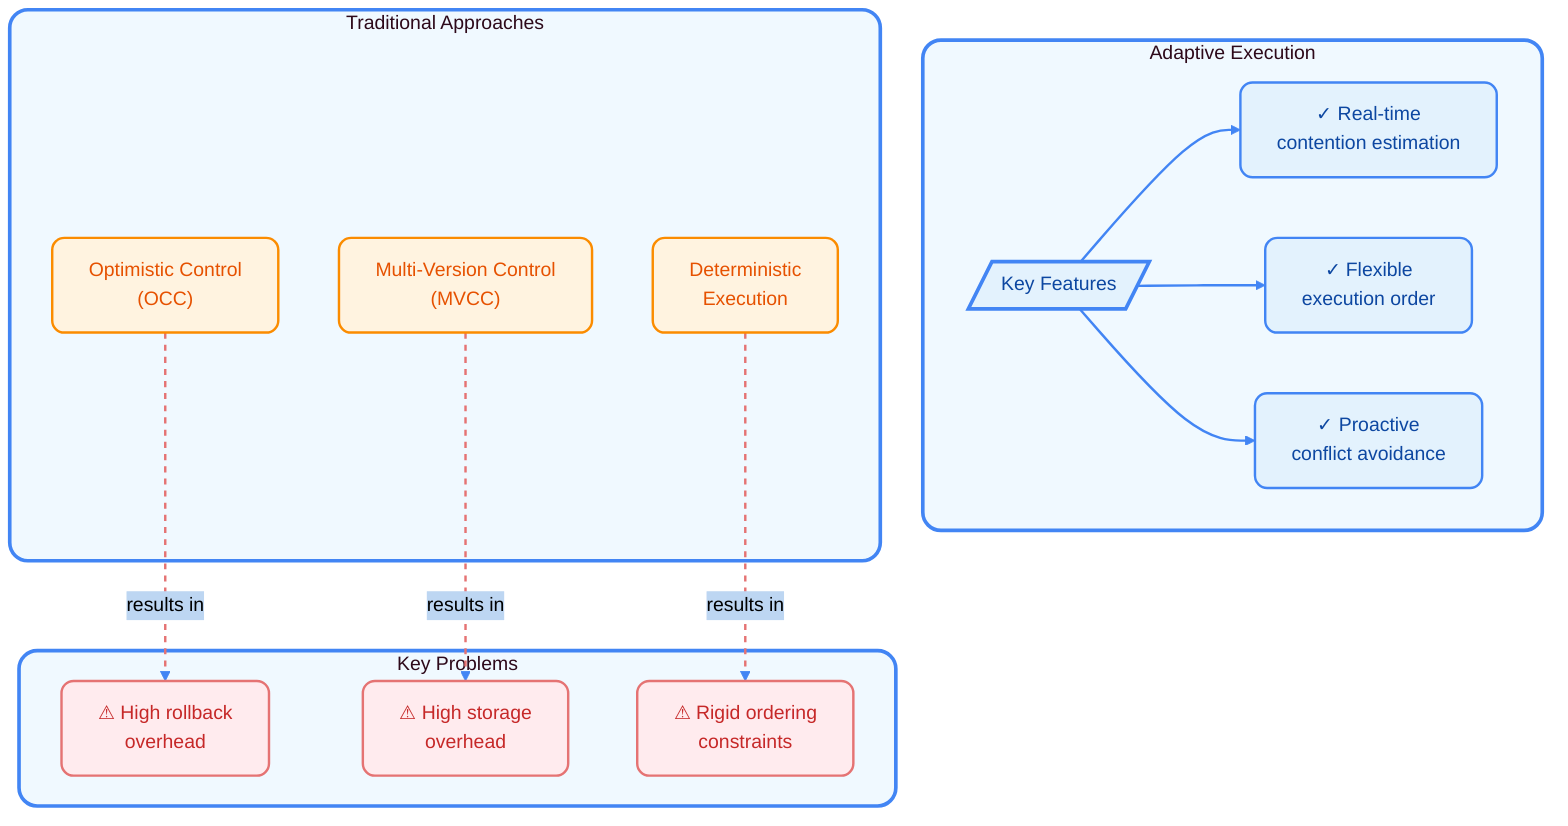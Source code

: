 ---
config:
  theme: base
  themeVariables:
    primaryColor: '#F2BDD6'
    primaryTextColor: '#000000'
    primaryBorderColor: '#F2BDD6'
    lineColor: '#F2BDD6'
    fontSize: '16px'
    secondaryTextColor: '#000000'

    mainBkg: '#F7DBE4'
    secondBkg: '#F7DBE4'
    # --------------- unused ---------------
    background: '#F7DBE4'
---

graph TD
    subgraph AdaptiveExecution["Adaptive Execution"]
        KF[/"Key Features"/]
        KF --> RCE["✓ Real-time<br/>contention estimation"]
        KF --> FEO["✓ Flexible<br/>execution order"]
        KF --> PCA["✓ Proactive<br/>conflict avoidance"]
    end
    
    subgraph Traditional["Traditional Approaches"]
        direction LR
        OCC["Optimistic Control<br/>(OCC)"]
        MVCC["Multi-Version Control<br/>(MVCC)"]
        DE["Deterministic<br/>Execution"]
    end
    
    subgraph Problems["Key Problems"]
        direction LR
        OCC --> |results in| HRO["⚠ High rollback<br/>overhead"]
        MVCC --> |results in| HSO["⚠ High storage<br/>overhead"]
        DE --> |results in| ROC["⚠ Rigid ordering<br/>constraints"]
    end

classDef default fill:#fff,stroke:#5B9BD5,stroke-width:2px,rx:5,ry:5;
classDef solution fill:#f0f9ff,stroke:#4285F4,stroke-width:3px,rx:15,ry:15;
classDef feature fill:#e3f2fd,stroke:#4285F4,stroke-width:2px,rx:10,ry:10,color:#0D47A1;
classDef problem fill:#ffebee,stroke:#E57373,stroke-width:2px,rx:10,ry:10,color:#C62828;
classDef approach fill:#fff3e0,stroke:#FB8C00,stroke-width:2px,rx:10,ry:10,color:#E65100;
classDef keyFeatures fill:#e3f2fd,stroke:#4285F4,stroke-width:3px,color:#0D47A1;

class AdaptiveExecution,Traditional,Problems solution;
class RCE,FEO,PCA feature;
class HRO,HSO,ROC problem;
class OCC,MVCC,DE approach;
class KF keyFeatures;

linkStyle default stroke-width:2px,stroke:#4285F4
linkStyle 3,4,5 stroke:#E57373,stroke-width:2px,stroke-dasharray:5